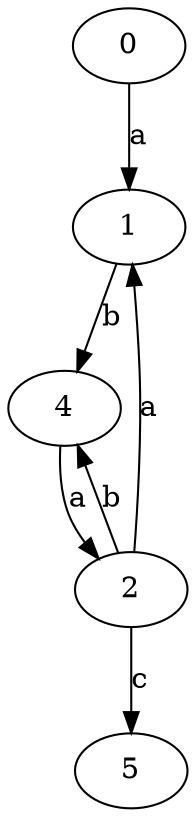 strict digraph  {
1;
2;
0;
4;
5;
1 -> 4  [label=b];
2 -> 1  [label=a];
2 -> 4  [label=b];
2 -> 5  [label=c];
0 -> 1  [label=a];
4 -> 2  [label=a];
}

